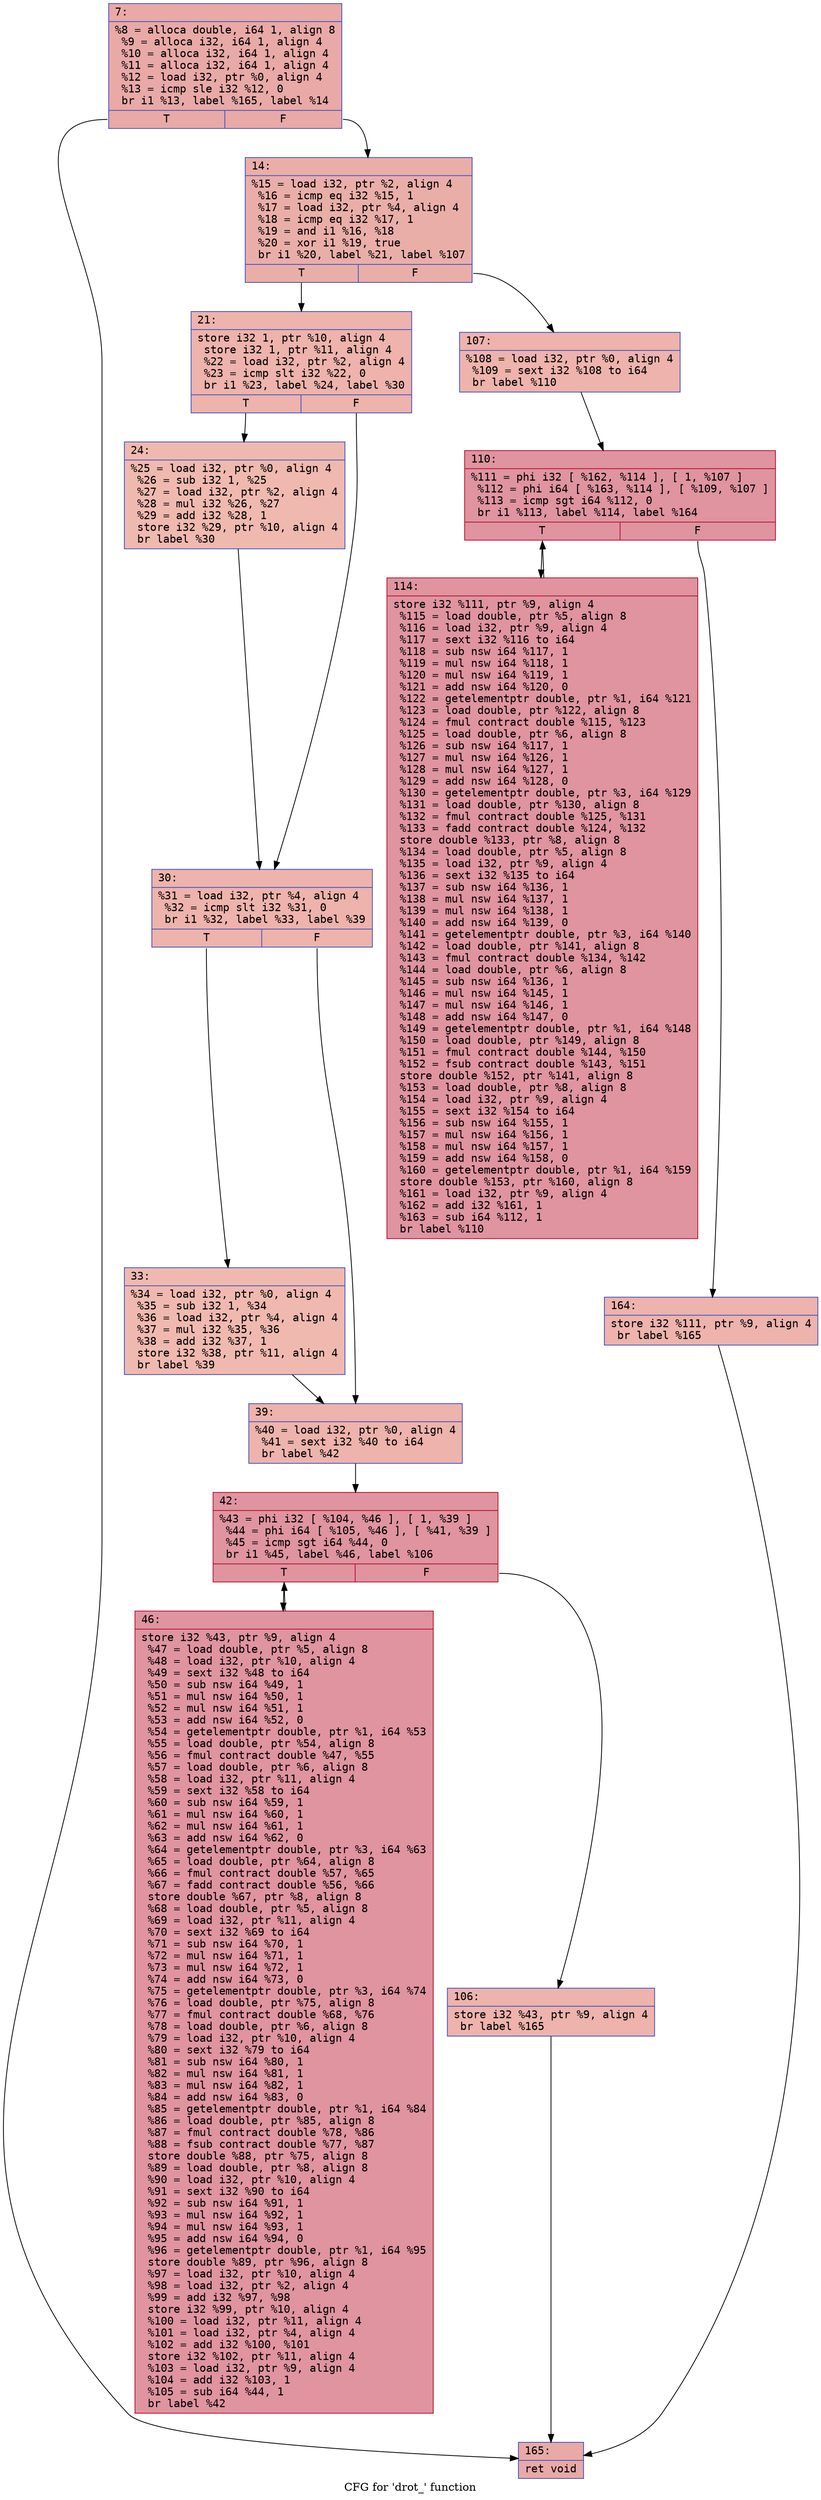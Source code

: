 digraph "CFG for 'drot_' function" {
	label="CFG for 'drot_' function";

	Node0x55ee100c5f70 [shape=record,color="#3d50c3ff", style=filled, fillcolor="#ca3b3770" fontname="Courier",label="{7:\l|  %8 = alloca double, i64 1, align 8\l  %9 = alloca i32, i64 1, align 4\l  %10 = alloca i32, i64 1, align 4\l  %11 = alloca i32, i64 1, align 4\l  %12 = load i32, ptr %0, align 4\l  %13 = icmp sle i32 %12, 0\l  br i1 %13, label %165, label %14\l|{<s0>T|<s1>F}}"];
	Node0x55ee100c5f70:s0 -> Node0x55ee100c64d0[tooltip="7 -> 165\nProbability 50.00%" ];
	Node0x55ee100c5f70:s1 -> Node0x55ee100c6520[tooltip="7 -> 14\nProbability 50.00%" ];
	Node0x55ee100c6520 [shape=record,color="#3d50c3ff", style=filled, fillcolor="#d0473d70" fontname="Courier",label="{14:\l|  %15 = load i32, ptr %2, align 4\l  %16 = icmp eq i32 %15, 1\l  %17 = load i32, ptr %4, align 4\l  %18 = icmp eq i32 %17, 1\l  %19 = and i1 %16, %18\l  %20 = xor i1 %19, true\l  br i1 %20, label %21, label %107\l|{<s0>T|<s1>F}}"];
	Node0x55ee100c6520:s0 -> Node0x55ee100c6730[tooltip="14 -> 21\nProbability 50.00%" ];
	Node0x55ee100c6520:s1 -> Node0x55ee100c8920[tooltip="14 -> 107\nProbability 50.00%" ];
	Node0x55ee100c6730 [shape=record,color="#3d50c3ff", style=filled, fillcolor="#d6524470" fontname="Courier",label="{21:\l|  store i32 1, ptr %10, align 4\l  store i32 1, ptr %11, align 4\l  %22 = load i32, ptr %2, align 4\l  %23 = icmp slt i32 %22, 0\l  br i1 %23, label %24, label %30\l|{<s0>T|<s1>F}}"];
	Node0x55ee100c6730:s0 -> Node0x55ee100c8c70[tooltip="21 -> 24\nProbability 37.50%" ];
	Node0x55ee100c6730:s1 -> Node0x55ee100c8cc0[tooltip="21 -> 30\nProbability 62.50%" ];
	Node0x55ee100c8c70 [shape=record,color="#3d50c3ff", style=filled, fillcolor="#de614d70" fontname="Courier",label="{24:\l|  %25 = load i32, ptr %0, align 4\l  %26 = sub i32 1, %25\l  %27 = load i32, ptr %2, align 4\l  %28 = mul i32 %26, %27\l  %29 = add i32 %28, 1\l  store i32 %29, ptr %10, align 4\l  br label %30\l}"];
	Node0x55ee100c8c70 -> Node0x55ee100c8cc0[tooltip="24 -> 30\nProbability 100.00%" ];
	Node0x55ee100c8cc0 [shape=record,color="#3d50c3ff", style=filled, fillcolor="#d6524470" fontname="Courier",label="{30:\l|  %31 = load i32, ptr %4, align 4\l  %32 = icmp slt i32 %31, 0\l  br i1 %32, label %33, label %39\l|{<s0>T|<s1>F}}"];
	Node0x55ee100c8cc0:s0 -> Node0x55ee100c9290[tooltip="30 -> 33\nProbability 37.50%" ];
	Node0x55ee100c8cc0:s1 -> Node0x55ee100c92e0[tooltip="30 -> 39\nProbability 62.50%" ];
	Node0x55ee100c9290 [shape=record,color="#3d50c3ff", style=filled, fillcolor="#de614d70" fontname="Courier",label="{33:\l|  %34 = load i32, ptr %0, align 4\l  %35 = sub i32 1, %34\l  %36 = load i32, ptr %4, align 4\l  %37 = mul i32 %35, %36\l  %38 = add i32 %37, 1\l  store i32 %38, ptr %11, align 4\l  br label %39\l}"];
	Node0x55ee100c9290 -> Node0x55ee100c92e0[tooltip="33 -> 39\nProbability 100.00%" ];
	Node0x55ee100c92e0 [shape=record,color="#3d50c3ff", style=filled, fillcolor="#d6524470" fontname="Courier",label="{39:\l|  %40 = load i32, ptr %0, align 4\l  %41 = sext i32 %40 to i64\l  br label %42\l}"];
	Node0x55ee100c92e0 -> Node0x55ee100c9890[tooltip="39 -> 42\nProbability 100.00%" ];
	Node0x55ee100c9890 [shape=record,color="#b70d28ff", style=filled, fillcolor="#b70d2870" fontname="Courier",label="{42:\l|  %43 = phi i32 [ %104, %46 ], [ 1, %39 ]\l  %44 = phi i64 [ %105, %46 ], [ %41, %39 ]\l  %45 = icmp sgt i64 %44, 0\l  br i1 %45, label %46, label %106\l|{<s0>T|<s1>F}}"];
	Node0x55ee100c9890:s0 -> Node0x55ee100c9950[tooltip="42 -> 46\nProbability 96.88%" ];
	Node0x55ee100c9890:s1 -> Node0x55ee100c9bb0[tooltip="42 -> 106\nProbability 3.12%" ];
	Node0x55ee100c9950 [shape=record,color="#b70d28ff", style=filled, fillcolor="#b70d2870" fontname="Courier",label="{46:\l|  store i32 %43, ptr %9, align 4\l  %47 = load double, ptr %5, align 8\l  %48 = load i32, ptr %10, align 4\l  %49 = sext i32 %48 to i64\l  %50 = sub nsw i64 %49, 1\l  %51 = mul nsw i64 %50, 1\l  %52 = mul nsw i64 %51, 1\l  %53 = add nsw i64 %52, 0\l  %54 = getelementptr double, ptr %1, i64 %53\l  %55 = load double, ptr %54, align 8\l  %56 = fmul contract double %47, %55\l  %57 = load double, ptr %6, align 8\l  %58 = load i32, ptr %11, align 4\l  %59 = sext i32 %58 to i64\l  %60 = sub nsw i64 %59, 1\l  %61 = mul nsw i64 %60, 1\l  %62 = mul nsw i64 %61, 1\l  %63 = add nsw i64 %62, 0\l  %64 = getelementptr double, ptr %3, i64 %63\l  %65 = load double, ptr %64, align 8\l  %66 = fmul contract double %57, %65\l  %67 = fadd contract double %56, %66\l  store double %67, ptr %8, align 8\l  %68 = load double, ptr %5, align 8\l  %69 = load i32, ptr %11, align 4\l  %70 = sext i32 %69 to i64\l  %71 = sub nsw i64 %70, 1\l  %72 = mul nsw i64 %71, 1\l  %73 = mul nsw i64 %72, 1\l  %74 = add nsw i64 %73, 0\l  %75 = getelementptr double, ptr %3, i64 %74\l  %76 = load double, ptr %75, align 8\l  %77 = fmul contract double %68, %76\l  %78 = load double, ptr %6, align 8\l  %79 = load i32, ptr %10, align 4\l  %80 = sext i32 %79 to i64\l  %81 = sub nsw i64 %80, 1\l  %82 = mul nsw i64 %81, 1\l  %83 = mul nsw i64 %82, 1\l  %84 = add nsw i64 %83, 0\l  %85 = getelementptr double, ptr %1, i64 %84\l  %86 = load double, ptr %85, align 8\l  %87 = fmul contract double %78, %86\l  %88 = fsub contract double %77, %87\l  store double %88, ptr %75, align 8\l  %89 = load double, ptr %8, align 8\l  %90 = load i32, ptr %10, align 4\l  %91 = sext i32 %90 to i64\l  %92 = sub nsw i64 %91, 1\l  %93 = mul nsw i64 %92, 1\l  %94 = mul nsw i64 %93, 1\l  %95 = add nsw i64 %94, 0\l  %96 = getelementptr double, ptr %1, i64 %95\l  store double %89, ptr %96, align 8\l  %97 = load i32, ptr %10, align 4\l  %98 = load i32, ptr %2, align 4\l  %99 = add i32 %97, %98\l  store i32 %99, ptr %10, align 4\l  %100 = load i32, ptr %11, align 4\l  %101 = load i32, ptr %4, align 4\l  %102 = add i32 %100, %101\l  store i32 %102, ptr %11, align 4\l  %103 = load i32, ptr %9, align 4\l  %104 = add i32 %103, 1\l  %105 = sub i64 %44, 1\l  br label %42\l}"];
	Node0x55ee100c9950 -> Node0x55ee100c9890[tooltip="46 -> 42\nProbability 100.00%" ];
	Node0x55ee100c9bb0 [shape=record,color="#3d50c3ff", style=filled, fillcolor="#d6524470" fontname="Courier",label="{106:\l|  store i32 %43, ptr %9, align 4\l  br label %165\l}"];
	Node0x55ee100c9bb0 -> Node0x55ee100c64d0[tooltip="106 -> 165\nProbability 100.00%" ];
	Node0x55ee100c8920 [shape=record,color="#3d50c3ff", style=filled, fillcolor="#d6524470" fontname="Courier",label="{107:\l|  %108 = load i32, ptr %0, align 4\l  %109 = sext i32 %108 to i64\l  br label %110\l}"];
	Node0x55ee100c8920 -> Node0x55ee100ca580[tooltip="107 -> 110\nProbability 100.00%" ];
	Node0x55ee100ca580 [shape=record,color="#b70d28ff", style=filled, fillcolor="#b70d2870" fontname="Courier",label="{110:\l|  %111 = phi i32 [ %162, %114 ], [ 1, %107 ]\l  %112 = phi i64 [ %163, %114 ], [ %109, %107 ]\l  %113 = icmp sgt i64 %112, 0\l  br i1 %113, label %114, label %164\l|{<s0>T|<s1>F}}"];
	Node0x55ee100ca580:s0 -> Node0x55ee100cd370[tooltip="110 -> 114\nProbability 96.88%" ];
	Node0x55ee100ca580:s1 -> Node0x55ee100cd5d0[tooltip="110 -> 164\nProbability 3.12%" ];
	Node0x55ee100cd370 [shape=record,color="#b70d28ff", style=filled, fillcolor="#b70d2870" fontname="Courier",label="{114:\l|  store i32 %111, ptr %9, align 4\l  %115 = load double, ptr %5, align 8\l  %116 = load i32, ptr %9, align 4\l  %117 = sext i32 %116 to i64\l  %118 = sub nsw i64 %117, 1\l  %119 = mul nsw i64 %118, 1\l  %120 = mul nsw i64 %119, 1\l  %121 = add nsw i64 %120, 0\l  %122 = getelementptr double, ptr %1, i64 %121\l  %123 = load double, ptr %122, align 8\l  %124 = fmul contract double %115, %123\l  %125 = load double, ptr %6, align 8\l  %126 = sub nsw i64 %117, 1\l  %127 = mul nsw i64 %126, 1\l  %128 = mul nsw i64 %127, 1\l  %129 = add nsw i64 %128, 0\l  %130 = getelementptr double, ptr %3, i64 %129\l  %131 = load double, ptr %130, align 8\l  %132 = fmul contract double %125, %131\l  %133 = fadd contract double %124, %132\l  store double %133, ptr %8, align 8\l  %134 = load double, ptr %5, align 8\l  %135 = load i32, ptr %9, align 4\l  %136 = sext i32 %135 to i64\l  %137 = sub nsw i64 %136, 1\l  %138 = mul nsw i64 %137, 1\l  %139 = mul nsw i64 %138, 1\l  %140 = add nsw i64 %139, 0\l  %141 = getelementptr double, ptr %3, i64 %140\l  %142 = load double, ptr %141, align 8\l  %143 = fmul contract double %134, %142\l  %144 = load double, ptr %6, align 8\l  %145 = sub nsw i64 %136, 1\l  %146 = mul nsw i64 %145, 1\l  %147 = mul nsw i64 %146, 1\l  %148 = add nsw i64 %147, 0\l  %149 = getelementptr double, ptr %1, i64 %148\l  %150 = load double, ptr %149, align 8\l  %151 = fmul contract double %144, %150\l  %152 = fsub contract double %143, %151\l  store double %152, ptr %141, align 8\l  %153 = load double, ptr %8, align 8\l  %154 = load i32, ptr %9, align 4\l  %155 = sext i32 %154 to i64\l  %156 = sub nsw i64 %155, 1\l  %157 = mul nsw i64 %156, 1\l  %158 = mul nsw i64 %157, 1\l  %159 = add nsw i64 %158, 0\l  %160 = getelementptr double, ptr %1, i64 %159\l  store double %153, ptr %160, align 8\l  %161 = load i32, ptr %9, align 4\l  %162 = add i32 %161, 1\l  %163 = sub i64 %112, 1\l  br label %110\l}"];
	Node0x55ee100cd370 -> Node0x55ee100ca580[tooltip="114 -> 110\nProbability 100.00%" ];
	Node0x55ee100cd5d0 [shape=record,color="#3d50c3ff", style=filled, fillcolor="#d6524470" fontname="Courier",label="{164:\l|  store i32 %111, ptr %9, align 4\l  br label %165\l}"];
	Node0x55ee100cd5d0 -> Node0x55ee100c64d0[tooltip="164 -> 165\nProbability 100.00%" ];
	Node0x55ee100c64d0 [shape=record,color="#3d50c3ff", style=filled, fillcolor="#ca3b3770" fontname="Courier",label="{165:\l|  ret void\l}"];
}
